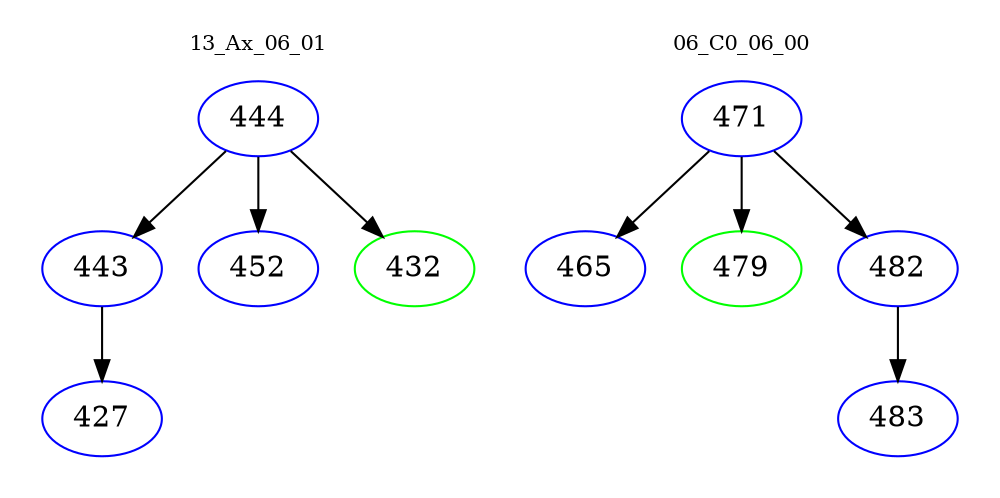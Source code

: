digraph{
subgraph cluster_0 {
color = white
label = "13_Ax_06_01";
fontsize=10;
T0_444 [label="444", color="blue"]
T0_444 -> T0_443 [color="black"]
T0_443 [label="443", color="blue"]
T0_443 -> T0_427 [color="black"]
T0_427 [label="427", color="blue"]
T0_444 -> T0_452 [color="black"]
T0_452 [label="452", color="blue"]
T0_444 -> T0_432 [color="black"]
T0_432 [label="432", color="green"]
}
subgraph cluster_1 {
color = white
label = "06_C0_06_00";
fontsize=10;
T1_471 [label="471", color="blue"]
T1_471 -> T1_465 [color="black"]
T1_465 [label="465", color="blue"]
T1_471 -> T1_479 [color="black"]
T1_479 [label="479", color="green"]
T1_471 -> T1_482 [color="black"]
T1_482 [label="482", color="blue"]
T1_482 -> T1_483 [color="black"]
T1_483 [label="483", color="blue"]
}
}
